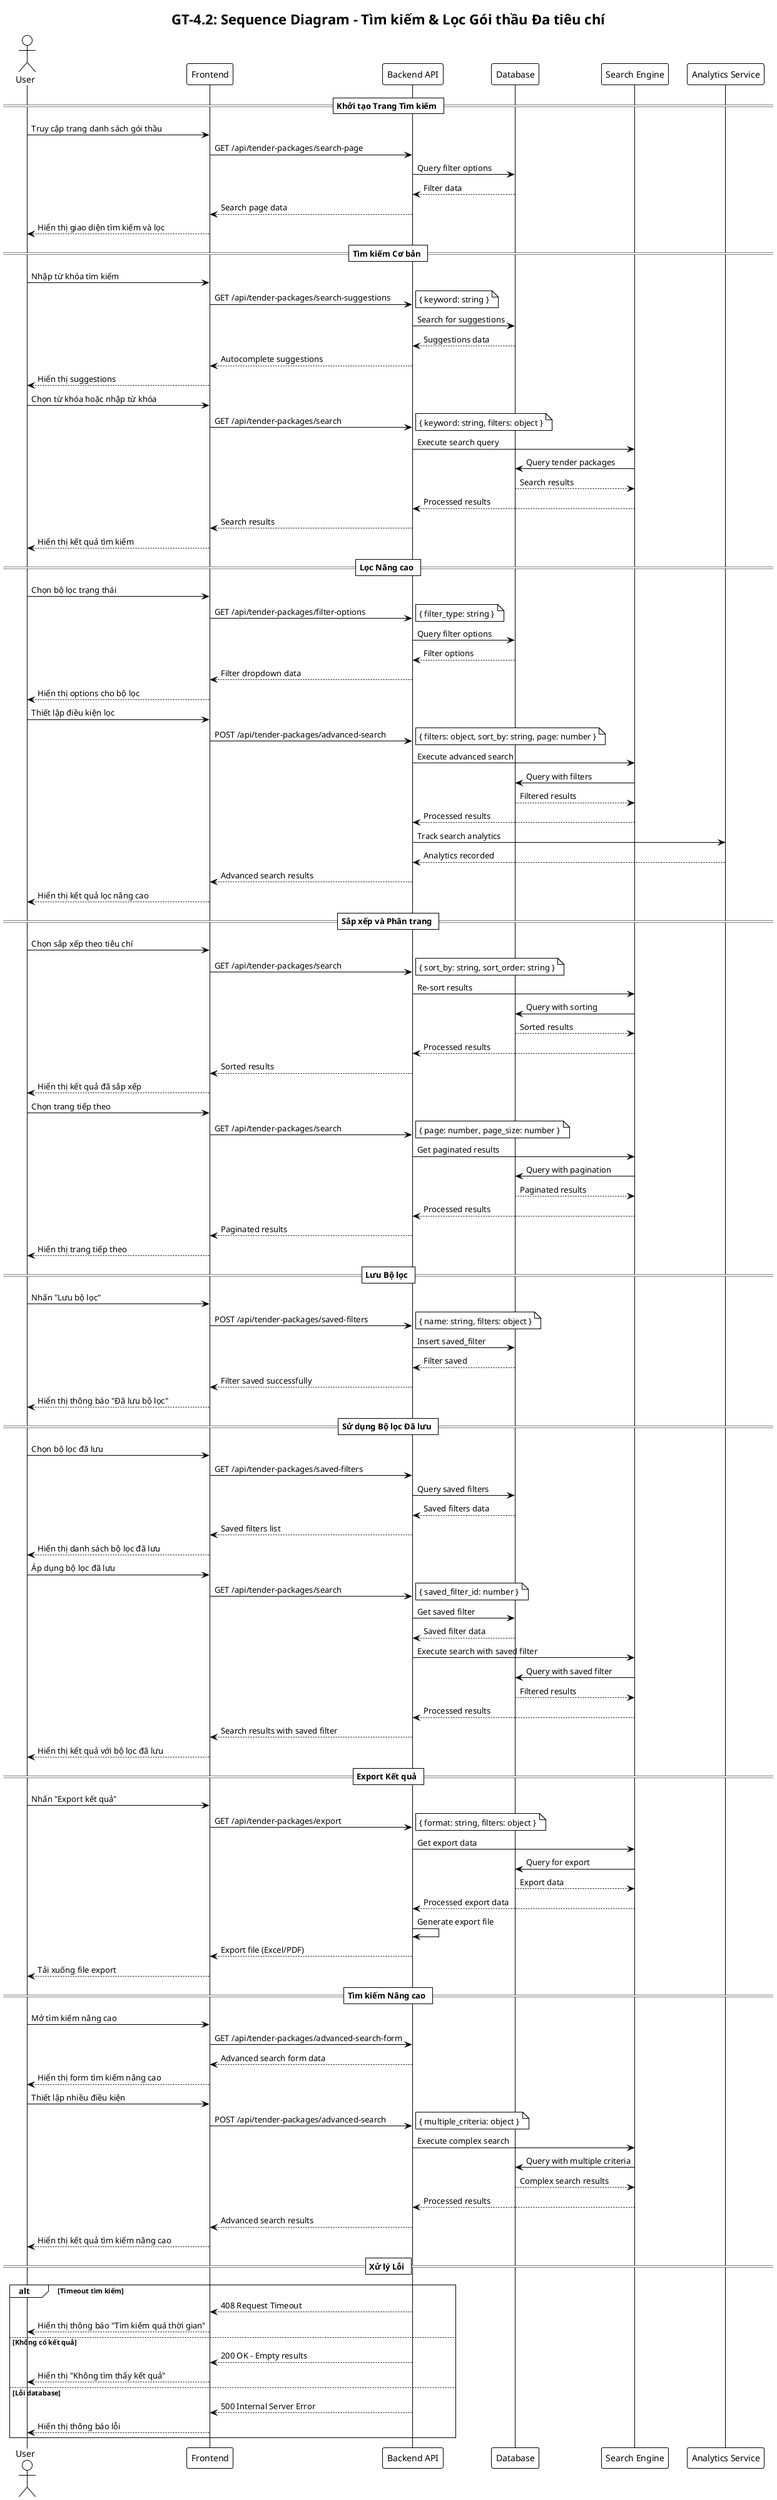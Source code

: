 @startuml GT-4.2 Sequence Diagram
!theme plain
skinparam sequenceFontSize 12

title GT-4.2: Sequence Diagram - Tìm kiếm & Lọc Gói thầu Đa tiêu chí

actor User as U
participant "Frontend" as F
participant "Backend API" as B
participant "Database" as D
participant "Search Engine" as S
participant "Analytics Service" as A

== Khởi tạo Trang Tìm kiếm ==

U -> F: Truy cập trang danh sách gói thầu
F -> B: GET /api/tender-packages/search-page
B -> D: Query filter options
D --> B: Filter data
B --> F: Search page data
F --> U: Hiển thị giao diện tìm kiếm và lọc

== Tìm kiếm Cơ bản ==

U -> F: Nhập từ khóa tìm kiếm
F -> B: GET /api/tender-packages/search-suggestions
note right: { keyword: string }

B -> D: Search for suggestions
D --> B: Suggestions data
B --> F: Autocomplete suggestions
F --> U: Hiển thị suggestions

U -> F: Chọn từ khóa hoặc nhập từ khóa
F -> B: GET /api/tender-packages/search
note right: { keyword: string, filters: object }

B -> S: Execute search query
S -> D: Query tender packages
D --> S: Search results
S --> B: Processed results
B --> F: Search results
F --> U: Hiển thị kết quả tìm kiếm

== Lọc Nâng cao ==

U -> F: Chọn bộ lọc trạng thái
F -> B: GET /api/tender-packages/filter-options
note right: { filter_type: string }

B -> D: Query filter options
D --> B: Filter options
B --> F: Filter dropdown data
F --> U: Hiển thị options cho bộ lọc

U -> F: Thiết lập điều kiện lọc
F -> B: POST /api/tender-packages/advanced-search
note right: { filters: object, sort_by: string, page: number }

B -> S: Execute advanced search
S -> D: Query with filters
D --> S: Filtered results
S --> B: Processed results
B -> A: Track search analytics
A --> B: Analytics recorded
B --> F: Advanced search results
F --> U: Hiển thị kết quả lọc nâng cao

== Sắp xếp và Phân trang ==

U -> F: Chọn sắp xếp theo tiêu chí
F -> B: GET /api/tender-packages/search
note right: { sort_by: string, sort_order: string }

B -> S: Re-sort results
S -> D: Query with sorting
D --> S: Sorted results
S --> B: Processed results
B --> F: Sorted results
F --> U: Hiển thị kết quả đã sắp xếp

U -> F: Chọn trang tiếp theo
F -> B: GET /api/tender-packages/search
note right: { page: number, page_size: number }

B -> S: Get paginated results
S -> D: Query with pagination
D --> S: Paginated results
S --> B: Processed results
B --> F: Paginated results
F --> U: Hiển thị trang tiếp theo

== Lưu Bộ lọc ==

U -> F: Nhấn "Lưu bộ lọc"
F -> B: POST /api/tender-packages/saved-filters
note right: { name: string, filters: object }

B -> D: Insert saved_filter
D --> B: Filter saved
B --> F: Filter saved successfully
F --> U: Hiển thị thông báo "Đã lưu bộ lọc"

== Sử dụng Bộ lọc Đã lưu ==

U -> F: Chọn bộ lọc đã lưu
F -> B: GET /api/tender-packages/saved-filters
B -> D: Query saved filters
D --> B: Saved filters data
B --> F: Saved filters list
F --> U: Hiển thị danh sách bộ lọc đã lưu

U -> F: Áp dụng bộ lọc đã lưu
F -> B: GET /api/tender-packages/search
note right: { saved_filter_id: number }

B -> D: Get saved filter
D --> B: Saved filter data
B -> S: Execute search with saved filter
S -> D: Query with saved filter
D --> S: Filtered results
S --> B: Processed results
B --> F: Search results with saved filter
F --> U: Hiển thị kết quả với bộ lọc đã lưu

== Export Kết quả ==

U -> F: Nhấn "Export kết quả"
F -> B: GET /api/tender-packages/export
note right: { format: string, filters: object }

B -> S: Get export data
S -> D: Query for export
D --> S: Export data
S --> B: Processed export data
B -> B: Generate export file
B --> F: Export file (Excel/PDF)
F --> U: Tải xuống file export

== Tìm kiếm Nâng cao ==

U -> F: Mở tìm kiếm nâng cao
F -> B: GET /api/tender-packages/advanced-search-form
B --> F: Advanced search form data
F --> U: Hiển thị form tìm kiếm nâng cao

U -> F: Thiết lập nhiều điều kiện
F -> B: POST /api/tender-packages/advanced-search
note right: { multiple_criteria: object }

B -> S: Execute complex search
S -> D: Query with multiple criteria
D --> S: Complex search results
S --> B: Processed results
B --> F: Advanced search results
F --> U: Hiển thị kết quả tìm kiếm nâng cao

== Xử lý Lỗi ==

alt Timeout tìm kiếm
    B --> F: 408 Request Timeout
    F --> U: Hiển thị thông báo "Tìm kiếm quá thời gian"
else Không có kết quả
    B --> F: 200 OK - Empty results
    F --> U: Hiển thị "Không tìm thấy kết quả"
else Lỗi database
    B --> F: 500 Internal Server Error
    F --> U: Hiển thị thông báo lỗi
end

@enduml
